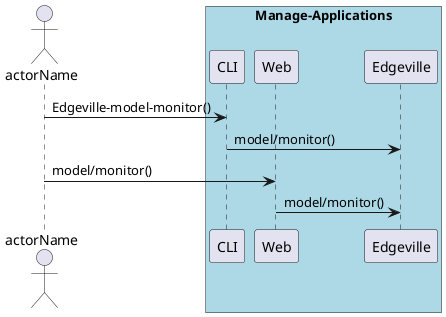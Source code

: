 @startuml
Actor "actorName" as A

box "Manage-Applications" #lightblue
participant CLI as CLI
participant Web as Web
participant "Edgeville" as S
A -> CLI : Edgeville-model-monitor()
CLI -> S : model/monitor()
A -> Web : model/monitor()
Web -> S : model/monitor()
end box

@enduml
